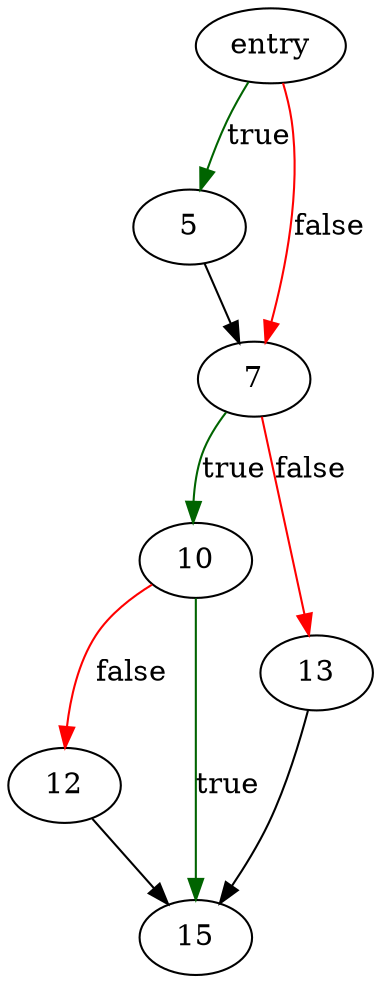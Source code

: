 digraph "c_strtold" {
	// Node definitions.
	2 [label=entry];
	5;
	7;
	10;
	12;
	13;
	15;

	// Edge definitions.
	2 -> 5 [
		color=darkgreen
		label=true
	];
	2 -> 7 [
		color=red
		label=false
	];
	5 -> 7;
	7 -> 10 [
		color=darkgreen
		label=true
	];
	7 -> 13 [
		color=red
		label=false
	];
	10 -> 12 [
		color=red
		label=false
	];
	10 -> 15 [
		color=darkgreen
		label=true
	];
	12 -> 15;
	13 -> 15;
}